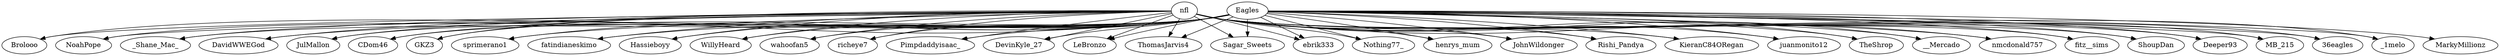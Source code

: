 strict digraph {
"Eagles" -> "TheShrop"
"Eagles" -> "__Mercado"
"Eagles" -> "nmcdonald757"
"Eagles" -> "fitz__sims"
"Eagles" -> "ShoupDan"
"Eagles" -> "Deeper93"
"Eagles" -> "MB_215"
"Eagles" -> "36eagles"
"Eagles" -> "_1melo"
"Eagles" -> "Brolooo"
"Eagles" -> "NoahPope"
"Eagles" -> "_Shane_Mac_"
"Eagles" -> "DavidWWEGod"
"Eagles" -> "MarkyMillionz"
"Eagles" -> "JulMallon"
"Eagles" -> "CDom46"
"Eagles" -> "GKZ3"
"Eagles" -> "sprimerano1"
"Eagles" -> "fatindianeskimo"
"Eagles" -> "Hassieboyy"
"Eagles" -> "WillyHeard"
"Eagles" -> "wahoofan5"
"Eagles" -> "richeye7"
"Eagles" -> "Pimpdaddyisaac_"
"Eagles" -> "DevinKyle_27"
"Eagles" -> "LeBronzo"
"Eagles" -> "ThomasJarvis4"
"Eagles" -> "Sagar_Sweets"
"Eagles" -> "ebrik333"
"Eagles" -> "Nothing77_"
"Eagles" -> "henrys_mum"
"Eagles" -> "JohnWildonger"
"Eagles" -> "Rishi_Pandya"
"Eagles" -> "KieranC84ORegan"
"Eagles" -> "juanmonito12"
"nfl" -> "TheShrop"
"nfl" -> "__Mercado"
"nfl" -> "nmcdonald757"
"nfl" -> "fitz__sims"
"nfl" -> "ShoupDan"
"nfl" -> "Deeper93"
"nfl" -> "MB_215"
"nfl" -> "36eagles"
"nfl" -> "_1melo"
"nfl" -> "Brolooo"
"nfl" -> "NoahPope"
"nfl" -> "_Shane_Mac_"
"nfl" -> "DavidWWEGod"
"nfl" -> "JulMallon"
"nfl" -> "CDom46"
"nfl" -> "GKZ3"
"nfl" -> "sprimerano1"
"nfl" -> "fatindianeskimo"
"nfl" -> "Hassieboyy"
"nfl" -> "WillyHeard"
"nfl" -> "wahoofan5"
"nfl" -> "richeye7"
"nfl" -> "Pimpdaddyisaac_"
"nfl" -> "DevinKyle_27"
"nfl" -> "LeBronzo"
"nfl" -> "ThomasJarvis4"
"nfl" -> "Sagar_Sweets"
"nfl" -> "ebrik333"
"nfl" -> "Nothing77_"
"nfl" -> "henrys_mum"
"nfl" -> "JohnWildonger"
"nfl" -> "Rishi_Pandya"
"nfl" -> "KieranC84ORegan"
"nfl" -> "juanmonito12"
}